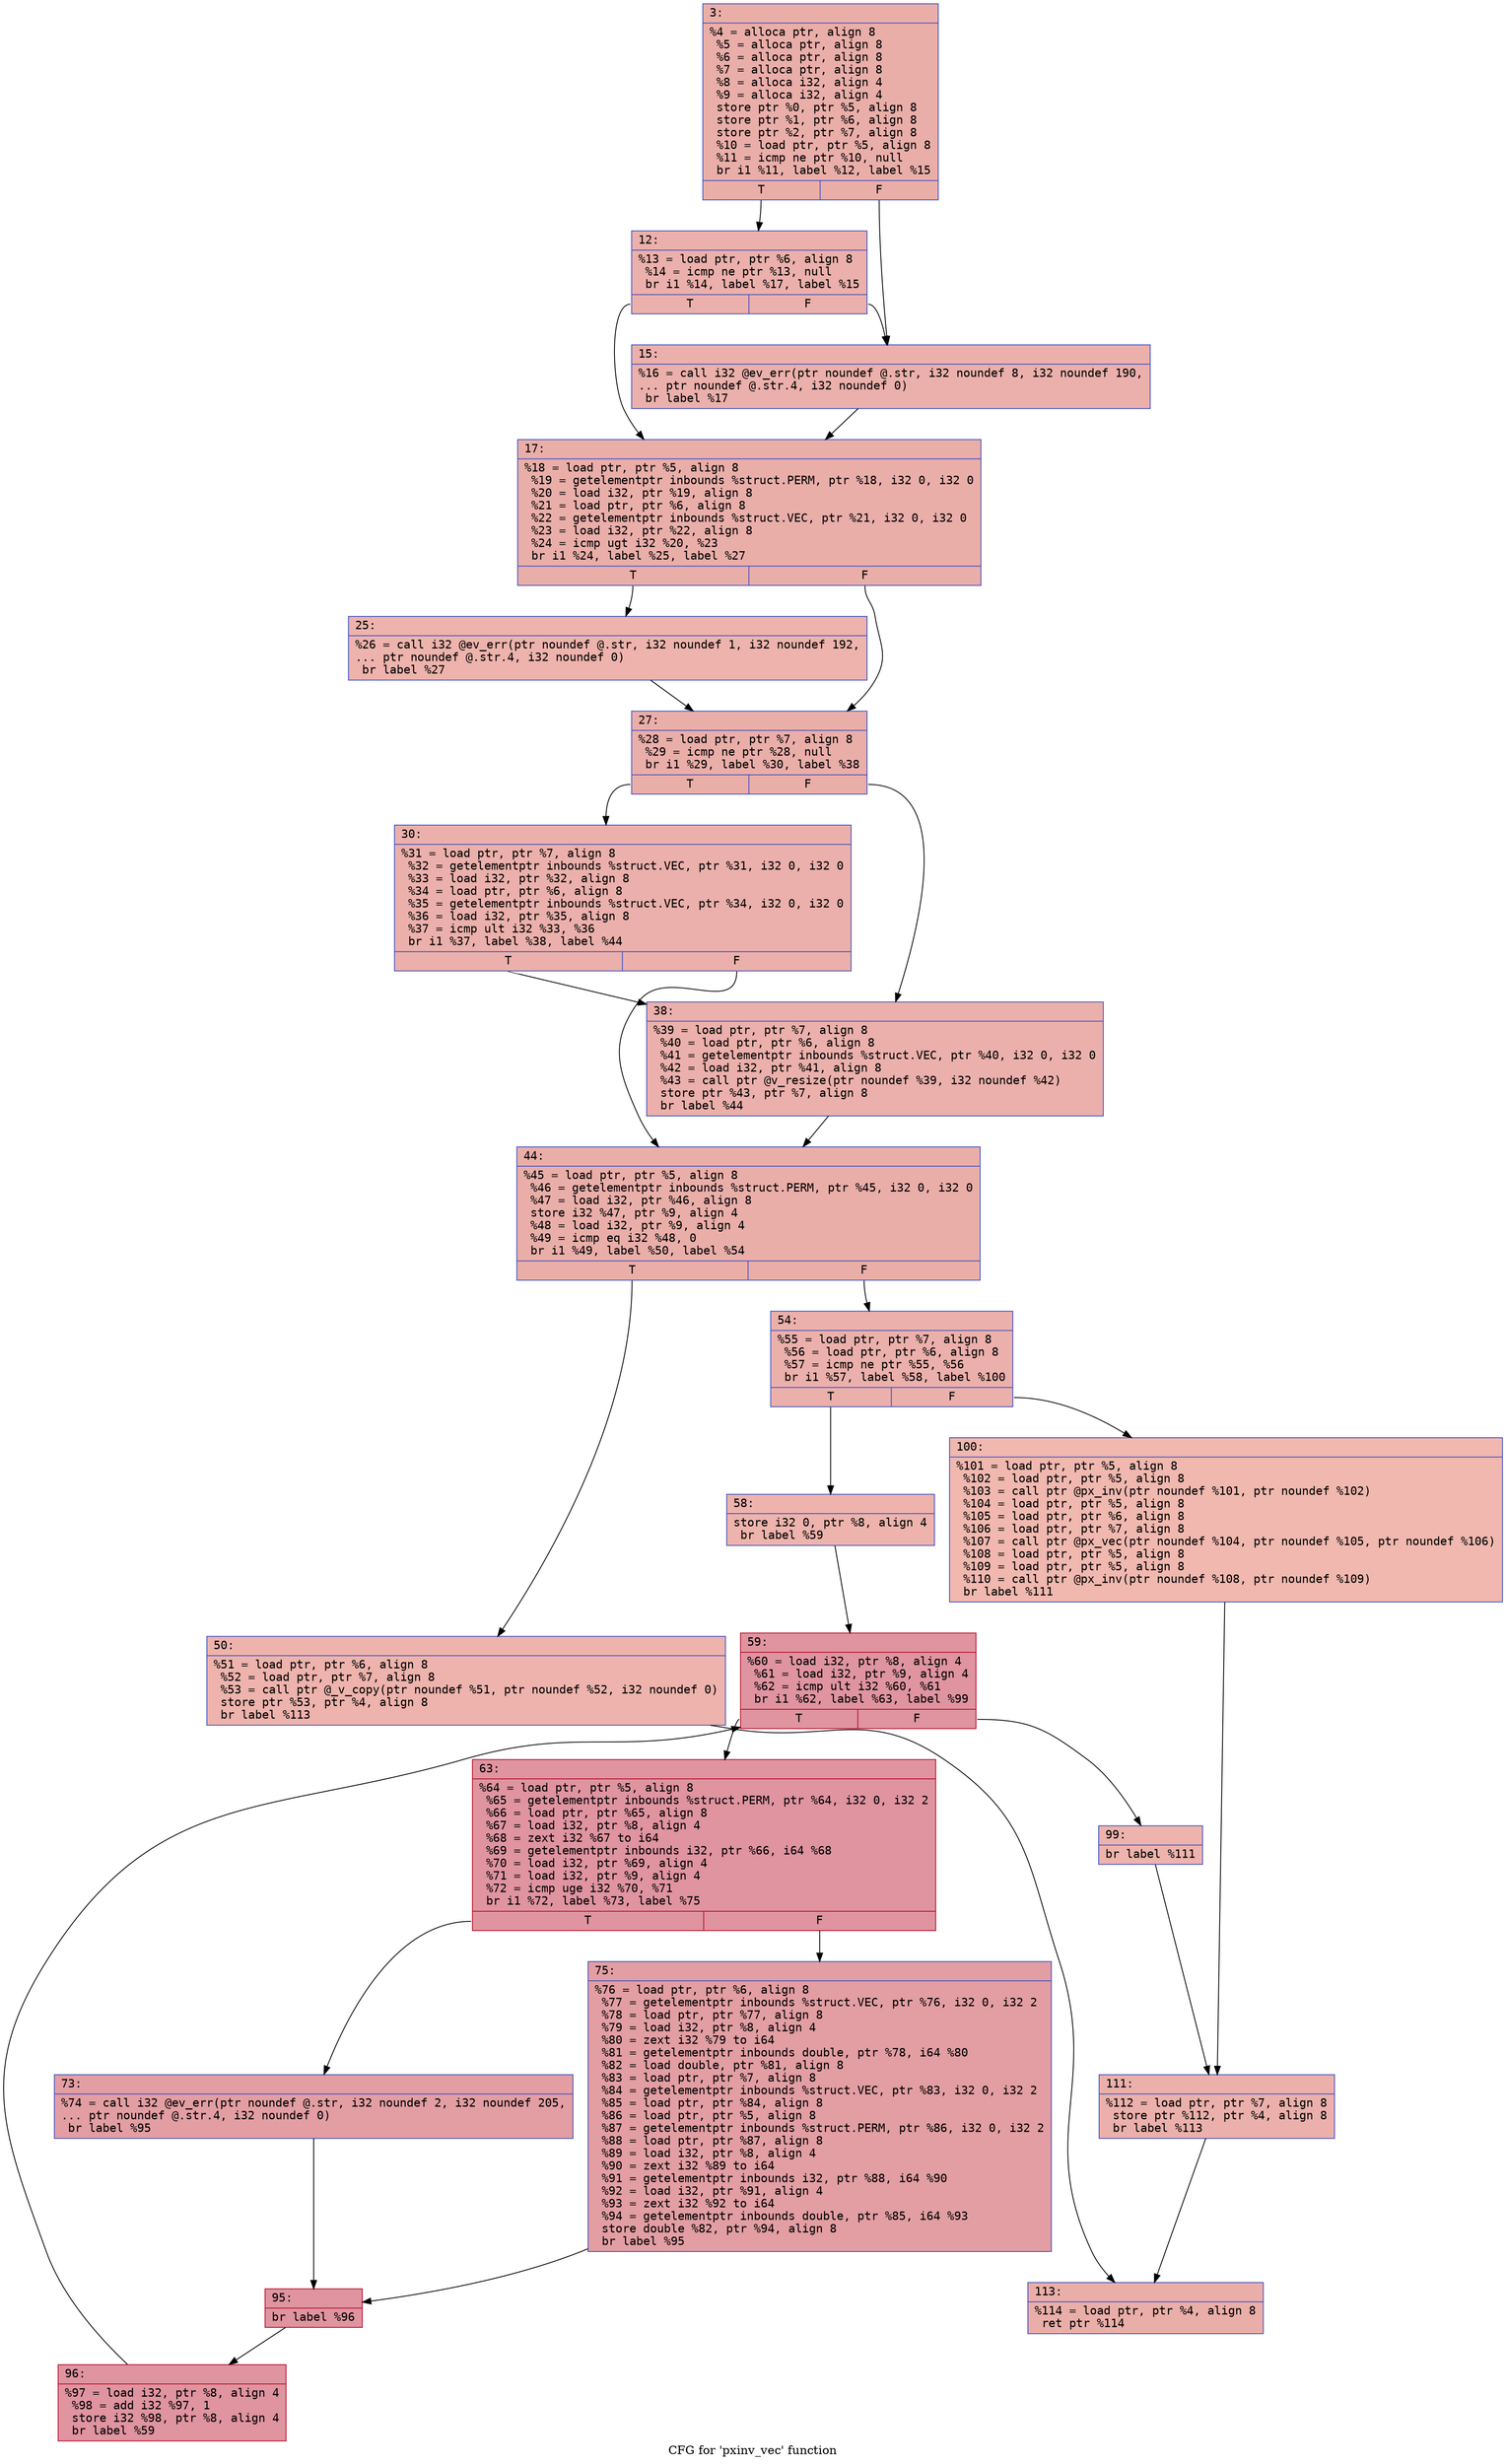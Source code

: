 digraph "CFG for 'pxinv_vec' function" {
	label="CFG for 'pxinv_vec' function";

	Node0x6000018cf840 [shape=record,color="#3d50c3ff", style=filled, fillcolor="#d0473d70" fontname="Courier",label="{3:\l|  %4 = alloca ptr, align 8\l  %5 = alloca ptr, align 8\l  %6 = alloca ptr, align 8\l  %7 = alloca ptr, align 8\l  %8 = alloca i32, align 4\l  %9 = alloca i32, align 4\l  store ptr %0, ptr %5, align 8\l  store ptr %1, ptr %6, align 8\l  store ptr %2, ptr %7, align 8\l  %10 = load ptr, ptr %5, align 8\l  %11 = icmp ne ptr %10, null\l  br i1 %11, label %12, label %15\l|{<s0>T|<s1>F}}"];
	Node0x6000018cf840:s0 -> Node0x6000018cf890[tooltip="3 -> 12\nProbability 62.50%" ];
	Node0x6000018cf840:s1 -> Node0x6000018cf8e0[tooltip="3 -> 15\nProbability 37.50%" ];
	Node0x6000018cf890 [shape=record,color="#3d50c3ff", style=filled, fillcolor="#d24b4070" fontname="Courier",label="{12:\l|  %13 = load ptr, ptr %6, align 8\l  %14 = icmp ne ptr %13, null\l  br i1 %14, label %17, label %15\l|{<s0>T|<s1>F}}"];
	Node0x6000018cf890:s0 -> Node0x6000018cf930[tooltip="12 -> 17\nProbability 62.50%" ];
	Node0x6000018cf890:s1 -> Node0x6000018cf8e0[tooltip="12 -> 15\nProbability 37.50%" ];
	Node0x6000018cf8e0 [shape=record,color="#3d50c3ff", style=filled, fillcolor="#d24b4070" fontname="Courier",label="{15:\l|  %16 = call i32 @ev_err(ptr noundef @.str, i32 noundef 8, i32 noundef 190,\l... ptr noundef @.str.4, i32 noundef 0)\l  br label %17\l}"];
	Node0x6000018cf8e0 -> Node0x6000018cf930[tooltip="15 -> 17\nProbability 100.00%" ];
	Node0x6000018cf930 [shape=record,color="#3d50c3ff", style=filled, fillcolor="#d0473d70" fontname="Courier",label="{17:\l|  %18 = load ptr, ptr %5, align 8\l  %19 = getelementptr inbounds %struct.PERM, ptr %18, i32 0, i32 0\l  %20 = load i32, ptr %19, align 8\l  %21 = load ptr, ptr %6, align 8\l  %22 = getelementptr inbounds %struct.VEC, ptr %21, i32 0, i32 0\l  %23 = load i32, ptr %22, align 8\l  %24 = icmp ugt i32 %20, %23\l  br i1 %24, label %25, label %27\l|{<s0>T|<s1>F}}"];
	Node0x6000018cf930:s0 -> Node0x6000018cf980[tooltip="17 -> 25\nProbability 50.00%" ];
	Node0x6000018cf930:s1 -> Node0x6000018cf9d0[tooltip="17 -> 27\nProbability 50.00%" ];
	Node0x6000018cf980 [shape=record,color="#3d50c3ff", style=filled, fillcolor="#d6524470" fontname="Courier",label="{25:\l|  %26 = call i32 @ev_err(ptr noundef @.str, i32 noundef 1, i32 noundef 192,\l... ptr noundef @.str.4, i32 noundef 0)\l  br label %27\l}"];
	Node0x6000018cf980 -> Node0x6000018cf9d0[tooltip="25 -> 27\nProbability 100.00%" ];
	Node0x6000018cf9d0 [shape=record,color="#3d50c3ff", style=filled, fillcolor="#d0473d70" fontname="Courier",label="{27:\l|  %28 = load ptr, ptr %7, align 8\l  %29 = icmp ne ptr %28, null\l  br i1 %29, label %30, label %38\l|{<s0>T|<s1>F}}"];
	Node0x6000018cf9d0:s0 -> Node0x6000018cfa20[tooltip="27 -> 30\nProbability 62.50%" ];
	Node0x6000018cf9d0:s1 -> Node0x6000018cfa70[tooltip="27 -> 38\nProbability 37.50%" ];
	Node0x6000018cfa20 [shape=record,color="#3d50c3ff", style=filled, fillcolor="#d24b4070" fontname="Courier",label="{30:\l|  %31 = load ptr, ptr %7, align 8\l  %32 = getelementptr inbounds %struct.VEC, ptr %31, i32 0, i32 0\l  %33 = load i32, ptr %32, align 8\l  %34 = load ptr, ptr %6, align 8\l  %35 = getelementptr inbounds %struct.VEC, ptr %34, i32 0, i32 0\l  %36 = load i32, ptr %35, align 8\l  %37 = icmp ult i32 %33, %36\l  br i1 %37, label %38, label %44\l|{<s0>T|<s1>F}}"];
	Node0x6000018cfa20:s0 -> Node0x6000018cfa70[tooltip="30 -> 38\nProbability 50.00%" ];
	Node0x6000018cfa20:s1 -> Node0x6000018cfac0[tooltip="30 -> 44\nProbability 50.00%" ];
	Node0x6000018cfa70 [shape=record,color="#3d50c3ff", style=filled, fillcolor="#d24b4070" fontname="Courier",label="{38:\l|  %39 = load ptr, ptr %7, align 8\l  %40 = load ptr, ptr %6, align 8\l  %41 = getelementptr inbounds %struct.VEC, ptr %40, i32 0, i32 0\l  %42 = load i32, ptr %41, align 8\l  %43 = call ptr @v_resize(ptr noundef %39, i32 noundef %42)\l  store ptr %43, ptr %7, align 8\l  br label %44\l}"];
	Node0x6000018cfa70 -> Node0x6000018cfac0[tooltip="38 -> 44\nProbability 100.00%" ];
	Node0x6000018cfac0 [shape=record,color="#3d50c3ff", style=filled, fillcolor="#d0473d70" fontname="Courier",label="{44:\l|  %45 = load ptr, ptr %5, align 8\l  %46 = getelementptr inbounds %struct.PERM, ptr %45, i32 0, i32 0\l  %47 = load i32, ptr %46, align 8\l  store i32 %47, ptr %9, align 4\l  %48 = load i32, ptr %9, align 4\l  %49 = icmp eq i32 %48, 0\l  br i1 %49, label %50, label %54\l|{<s0>T|<s1>F}}"];
	Node0x6000018cfac0:s0 -> Node0x6000018cfb10[tooltip="44 -> 50\nProbability 37.50%" ];
	Node0x6000018cfac0:s1 -> Node0x6000018cfb60[tooltip="44 -> 54\nProbability 62.50%" ];
	Node0x6000018cfb10 [shape=record,color="#3d50c3ff", style=filled, fillcolor="#d6524470" fontname="Courier",label="{50:\l|  %51 = load ptr, ptr %6, align 8\l  %52 = load ptr, ptr %7, align 8\l  %53 = call ptr @_v_copy(ptr noundef %51, ptr noundef %52, i32 noundef 0)\l  store ptr %53, ptr %4, align 8\l  br label %113\l}"];
	Node0x6000018cfb10 -> Node0x6000018cfed0[tooltip="50 -> 113\nProbability 100.00%" ];
	Node0x6000018cfb60 [shape=record,color="#3d50c3ff", style=filled, fillcolor="#d24b4070" fontname="Courier",label="{54:\l|  %55 = load ptr, ptr %7, align 8\l  %56 = load ptr, ptr %6, align 8\l  %57 = icmp ne ptr %55, %56\l  br i1 %57, label %58, label %100\l|{<s0>T|<s1>F}}"];
	Node0x6000018cfb60:s0 -> Node0x6000018cfbb0[tooltip="54 -> 58\nProbability 62.50%" ];
	Node0x6000018cfb60:s1 -> Node0x6000018cfe30[tooltip="54 -> 100\nProbability 37.50%" ];
	Node0x6000018cfbb0 [shape=record,color="#3d50c3ff", style=filled, fillcolor="#d6524470" fontname="Courier",label="{58:\l|  store i32 0, ptr %8, align 4\l  br label %59\l}"];
	Node0x6000018cfbb0 -> Node0x6000018cfc00[tooltip="58 -> 59\nProbability 100.00%" ];
	Node0x6000018cfc00 [shape=record,color="#b70d28ff", style=filled, fillcolor="#b70d2870" fontname="Courier",label="{59:\l|  %60 = load i32, ptr %8, align 4\l  %61 = load i32, ptr %9, align 4\l  %62 = icmp ult i32 %60, %61\l  br i1 %62, label %63, label %99\l|{<s0>T|<s1>F}}"];
	Node0x6000018cfc00:s0 -> Node0x6000018cfc50[tooltip="59 -> 63\nProbability 96.88%" ];
	Node0x6000018cfc00:s1 -> Node0x6000018cfde0[tooltip="59 -> 99\nProbability 3.12%" ];
	Node0x6000018cfc50 [shape=record,color="#b70d28ff", style=filled, fillcolor="#b70d2870" fontname="Courier",label="{63:\l|  %64 = load ptr, ptr %5, align 8\l  %65 = getelementptr inbounds %struct.PERM, ptr %64, i32 0, i32 2\l  %66 = load ptr, ptr %65, align 8\l  %67 = load i32, ptr %8, align 4\l  %68 = zext i32 %67 to i64\l  %69 = getelementptr inbounds i32, ptr %66, i64 %68\l  %70 = load i32, ptr %69, align 4\l  %71 = load i32, ptr %9, align 4\l  %72 = icmp uge i32 %70, %71\l  br i1 %72, label %73, label %75\l|{<s0>T|<s1>F}}"];
	Node0x6000018cfc50:s0 -> Node0x6000018cfca0[tooltip="63 -> 73\nProbability 50.00%" ];
	Node0x6000018cfc50:s1 -> Node0x6000018cfcf0[tooltip="63 -> 75\nProbability 50.00%" ];
	Node0x6000018cfca0 [shape=record,color="#3d50c3ff", style=filled, fillcolor="#be242e70" fontname="Courier",label="{73:\l|  %74 = call i32 @ev_err(ptr noundef @.str, i32 noundef 2, i32 noundef 205,\l... ptr noundef @.str.4, i32 noundef 0)\l  br label %95\l}"];
	Node0x6000018cfca0 -> Node0x6000018cfd40[tooltip="73 -> 95\nProbability 100.00%" ];
	Node0x6000018cfcf0 [shape=record,color="#3d50c3ff", style=filled, fillcolor="#be242e70" fontname="Courier",label="{75:\l|  %76 = load ptr, ptr %6, align 8\l  %77 = getelementptr inbounds %struct.VEC, ptr %76, i32 0, i32 2\l  %78 = load ptr, ptr %77, align 8\l  %79 = load i32, ptr %8, align 4\l  %80 = zext i32 %79 to i64\l  %81 = getelementptr inbounds double, ptr %78, i64 %80\l  %82 = load double, ptr %81, align 8\l  %83 = load ptr, ptr %7, align 8\l  %84 = getelementptr inbounds %struct.VEC, ptr %83, i32 0, i32 2\l  %85 = load ptr, ptr %84, align 8\l  %86 = load ptr, ptr %5, align 8\l  %87 = getelementptr inbounds %struct.PERM, ptr %86, i32 0, i32 2\l  %88 = load ptr, ptr %87, align 8\l  %89 = load i32, ptr %8, align 4\l  %90 = zext i32 %89 to i64\l  %91 = getelementptr inbounds i32, ptr %88, i64 %90\l  %92 = load i32, ptr %91, align 4\l  %93 = zext i32 %92 to i64\l  %94 = getelementptr inbounds double, ptr %85, i64 %93\l  store double %82, ptr %94, align 8\l  br label %95\l}"];
	Node0x6000018cfcf0 -> Node0x6000018cfd40[tooltip="75 -> 95\nProbability 100.00%" ];
	Node0x6000018cfd40 [shape=record,color="#b70d28ff", style=filled, fillcolor="#b70d2870" fontname="Courier",label="{95:\l|  br label %96\l}"];
	Node0x6000018cfd40 -> Node0x6000018cfd90[tooltip="95 -> 96\nProbability 100.00%" ];
	Node0x6000018cfd90 [shape=record,color="#b70d28ff", style=filled, fillcolor="#b70d2870" fontname="Courier",label="{96:\l|  %97 = load i32, ptr %8, align 4\l  %98 = add i32 %97, 1\l  store i32 %98, ptr %8, align 4\l  br label %59\l}"];
	Node0x6000018cfd90 -> Node0x6000018cfc00[tooltip="96 -> 59\nProbability 100.00%" ];
	Node0x6000018cfde0 [shape=record,color="#3d50c3ff", style=filled, fillcolor="#d6524470" fontname="Courier",label="{99:\l|  br label %111\l}"];
	Node0x6000018cfde0 -> Node0x6000018cfe80[tooltip="99 -> 111\nProbability 100.00%" ];
	Node0x6000018cfe30 [shape=record,color="#3d50c3ff", style=filled, fillcolor="#dc5d4a70" fontname="Courier",label="{100:\l|  %101 = load ptr, ptr %5, align 8\l  %102 = load ptr, ptr %5, align 8\l  %103 = call ptr @px_inv(ptr noundef %101, ptr noundef %102)\l  %104 = load ptr, ptr %5, align 8\l  %105 = load ptr, ptr %6, align 8\l  %106 = load ptr, ptr %7, align 8\l  %107 = call ptr @px_vec(ptr noundef %104, ptr noundef %105, ptr noundef %106)\l  %108 = load ptr, ptr %5, align 8\l  %109 = load ptr, ptr %5, align 8\l  %110 = call ptr @px_inv(ptr noundef %108, ptr noundef %109)\l  br label %111\l}"];
	Node0x6000018cfe30 -> Node0x6000018cfe80[tooltip="100 -> 111\nProbability 100.00%" ];
	Node0x6000018cfe80 [shape=record,color="#3d50c3ff", style=filled, fillcolor="#d24b4070" fontname="Courier",label="{111:\l|  %112 = load ptr, ptr %7, align 8\l  store ptr %112, ptr %4, align 8\l  br label %113\l}"];
	Node0x6000018cfe80 -> Node0x6000018cfed0[tooltip="111 -> 113\nProbability 100.00%" ];
	Node0x6000018cfed0 [shape=record,color="#3d50c3ff", style=filled, fillcolor="#d0473d70" fontname="Courier",label="{113:\l|  %114 = load ptr, ptr %4, align 8\l  ret ptr %114\l}"];
}
